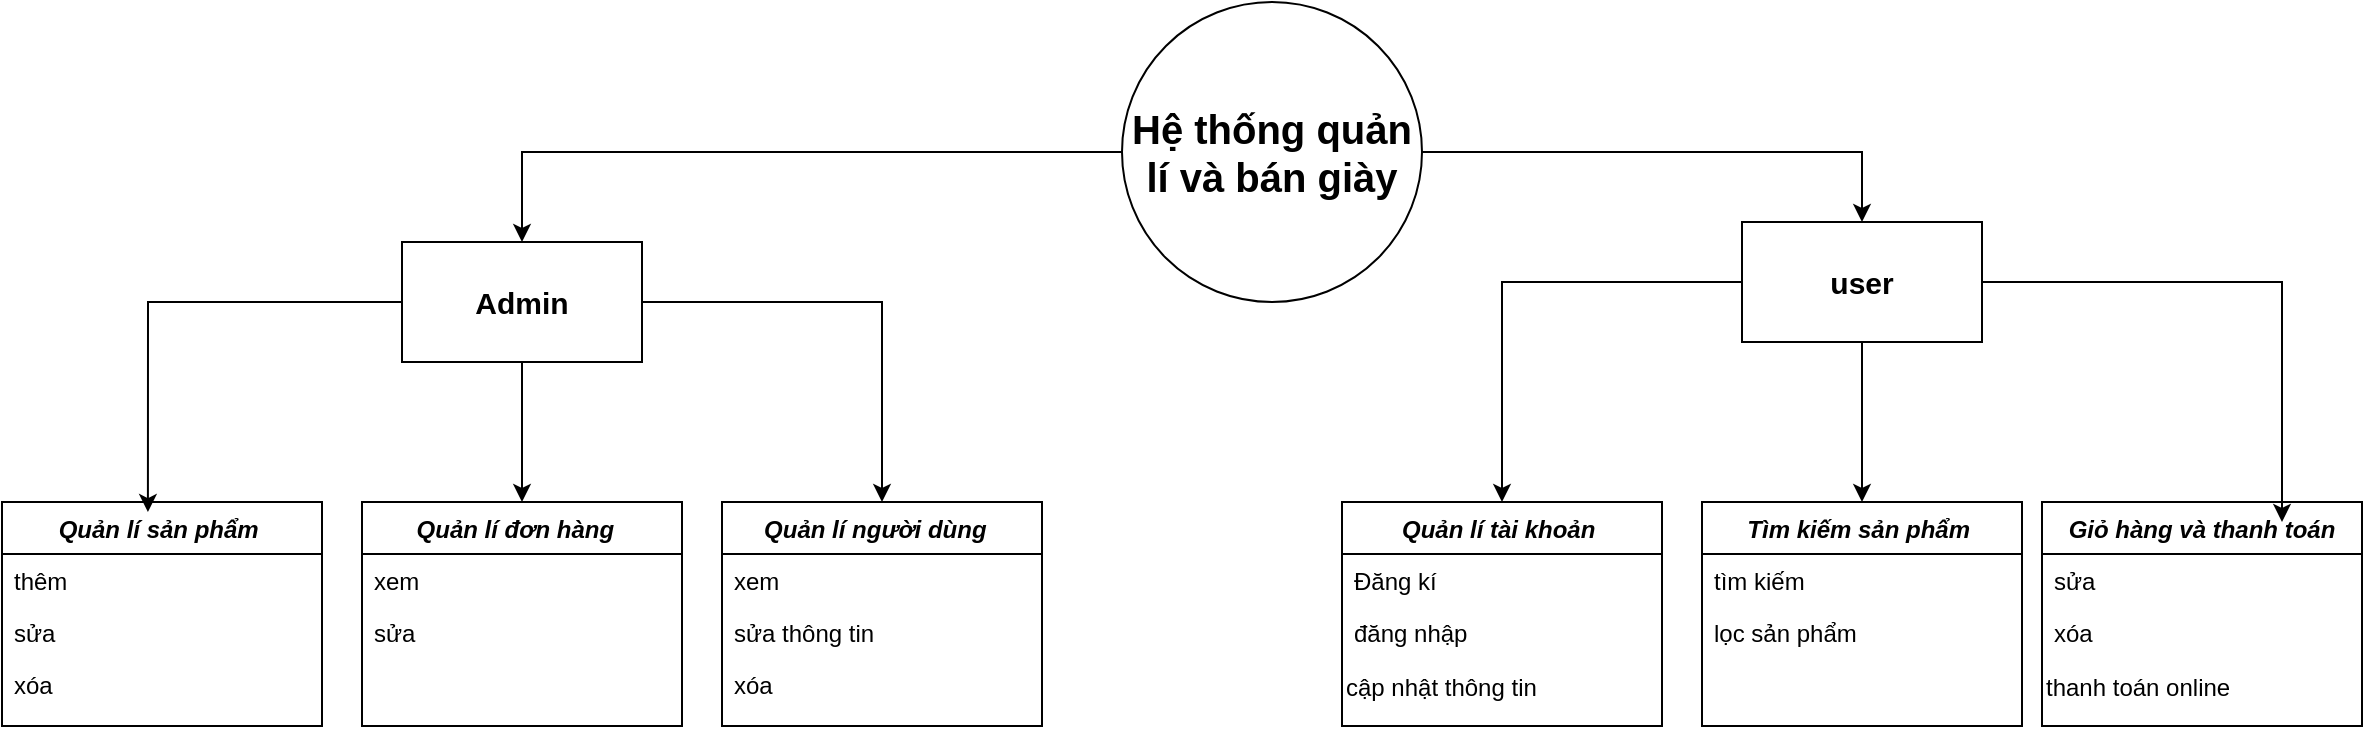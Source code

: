 <mxfile version="26.0.6">
  <diagram id="C5RBs43oDa-KdzZeNtuy" name="Page-1">
    <mxGraphModel dx="2261" dy="772" grid="1" gridSize="10" guides="1" tooltips="1" connect="1" arrows="1" fold="1" page="1" pageScale="1" pageWidth="827" pageHeight="1169" math="0" shadow="0">
      <root>
        <mxCell id="WIyWlLk6GJQsqaUBKTNV-0" />
        <mxCell id="WIyWlLk6GJQsqaUBKTNV-1" parent="WIyWlLk6GJQsqaUBKTNV-0" />
        <mxCell id="zkfFHV4jXpPFQw0GAbJ--0" value="Quản lí sản phẩm " style="swimlane;fontStyle=3;align=center;verticalAlign=top;childLayout=stackLayout;horizontal=1;startSize=26;horizontalStack=0;resizeParent=1;resizeLast=0;collapsible=1;marginBottom=0;rounded=0;shadow=0;strokeWidth=1;" parent="WIyWlLk6GJQsqaUBKTNV-1" vertex="1">
          <mxGeometry x="-210" y="410" width="160" height="112" as="geometry">
            <mxRectangle x="230" y="140" width="160" height="26" as="alternateBounds" />
          </mxGeometry>
        </mxCell>
        <mxCell id="zkfFHV4jXpPFQw0GAbJ--1" value="thêm " style="text;align=left;verticalAlign=top;spacingLeft=4;spacingRight=4;overflow=hidden;rotatable=0;points=[[0,0.5],[1,0.5]];portConstraint=eastwest;" parent="zkfFHV4jXpPFQw0GAbJ--0" vertex="1">
          <mxGeometry y="26" width="160" height="26" as="geometry" />
        </mxCell>
        <mxCell id="zkfFHV4jXpPFQw0GAbJ--2" value="sửa " style="text;align=left;verticalAlign=top;spacingLeft=4;spacingRight=4;overflow=hidden;rotatable=0;points=[[0,0.5],[1,0.5]];portConstraint=eastwest;rounded=0;shadow=0;html=0;" parent="zkfFHV4jXpPFQw0GAbJ--0" vertex="1">
          <mxGeometry y="52" width="160" height="26" as="geometry" />
        </mxCell>
        <mxCell id="zkfFHV4jXpPFQw0GAbJ--3" value="xóa " style="text;align=left;verticalAlign=top;spacingLeft=4;spacingRight=4;overflow=hidden;rotatable=0;points=[[0,0.5],[1,0.5]];portConstraint=eastwest;rounded=0;shadow=0;html=0;" parent="zkfFHV4jXpPFQw0GAbJ--0" vertex="1">
          <mxGeometry y="78" width="160" height="26" as="geometry" />
        </mxCell>
        <mxCell id="twUaztik8biyol8IeHwg-9" style="edgeStyle=orthogonalEdgeStyle;rounded=0;orthogonalLoop=1;jettySize=auto;html=1;entryX=0.5;entryY=0;entryDx=0;entryDy=0;" edge="1" parent="WIyWlLk6GJQsqaUBKTNV-1" source="twUaztik8biyol8IeHwg-1" target="twUaztik8biyol8IeHwg-7">
          <mxGeometry relative="1" as="geometry" />
        </mxCell>
        <mxCell id="twUaztik8biyol8IeHwg-12" style="edgeStyle=orthogonalEdgeStyle;rounded=0;orthogonalLoop=1;jettySize=auto;html=1;entryX=0.5;entryY=0;entryDx=0;entryDy=0;" edge="1" parent="WIyWlLk6GJQsqaUBKTNV-1" source="twUaztik8biyol8IeHwg-1" target="twUaztik8biyol8IeHwg-8">
          <mxGeometry relative="1" as="geometry" />
        </mxCell>
        <mxCell id="twUaztik8biyol8IeHwg-1" value="&lt;b&gt;&lt;font&gt;Hệ thống quản lí và bán giày&lt;/font&gt;&lt;/b&gt;" style="ellipse;whiteSpace=wrap;html=1;aspect=fixed;align=center;fontSize=20;" vertex="1" parent="WIyWlLk6GJQsqaUBKTNV-1">
          <mxGeometry x="350" y="160" width="150" height="150" as="geometry" />
        </mxCell>
        <mxCell id="twUaztik8biyol8IeHwg-21" style="edgeStyle=orthogonalEdgeStyle;rounded=0;orthogonalLoop=1;jettySize=auto;html=1;" edge="1" parent="WIyWlLk6GJQsqaUBKTNV-1" source="twUaztik8biyol8IeHwg-7" target="twUaztik8biyol8IeHwg-13">
          <mxGeometry relative="1" as="geometry" />
        </mxCell>
        <mxCell id="twUaztik8biyol8IeHwg-22" style="edgeStyle=orthogonalEdgeStyle;rounded=0;orthogonalLoop=1;jettySize=auto;html=1;entryX=0.5;entryY=0;entryDx=0;entryDy=0;" edge="1" parent="WIyWlLk6GJQsqaUBKTNV-1" source="twUaztik8biyol8IeHwg-7" target="twUaztik8biyol8IeHwg-17">
          <mxGeometry relative="1" as="geometry" />
        </mxCell>
        <mxCell id="twUaztik8biyol8IeHwg-7" value="&lt;b&gt;&lt;font style=&quot;font-size: 15px;&quot;&gt;Admin&lt;/font&gt;&lt;/b&gt;" style="rounded=0;whiteSpace=wrap;html=1;" vertex="1" parent="WIyWlLk6GJQsqaUBKTNV-1">
          <mxGeometry x="-10" y="280" width="120" height="60" as="geometry" />
        </mxCell>
        <mxCell id="twUaztik8biyol8IeHwg-32" style="edgeStyle=orthogonalEdgeStyle;rounded=0;orthogonalLoop=1;jettySize=auto;html=1;entryX=0.5;entryY=0;entryDx=0;entryDy=0;" edge="1" parent="WIyWlLk6GJQsqaUBKTNV-1" source="twUaztik8biyol8IeHwg-8" target="twUaztik8biyol8IeHwg-29">
          <mxGeometry relative="1" as="geometry" />
        </mxCell>
        <mxCell id="twUaztik8biyol8IeHwg-33" style="edgeStyle=orthogonalEdgeStyle;rounded=0;orthogonalLoop=1;jettySize=auto;html=1;entryX=0.5;entryY=0;entryDx=0;entryDy=0;" edge="1" parent="WIyWlLk6GJQsqaUBKTNV-1" source="twUaztik8biyol8IeHwg-8" target="twUaztik8biyol8IeHwg-23">
          <mxGeometry relative="1" as="geometry" />
        </mxCell>
        <mxCell id="twUaztik8biyol8IeHwg-8" value="&lt;font style=&quot;font-size: 15px;&quot;&gt;&lt;b&gt;user&lt;/b&gt;&lt;/font&gt;" style="rounded=0;whiteSpace=wrap;html=1;" vertex="1" parent="WIyWlLk6GJQsqaUBKTNV-1">
          <mxGeometry x="660" y="270" width="120" height="60" as="geometry" />
        </mxCell>
        <mxCell id="twUaztik8biyol8IeHwg-11" style="edgeStyle=orthogonalEdgeStyle;rounded=0;orthogonalLoop=1;jettySize=auto;html=1;entryX=0.456;entryY=0.045;entryDx=0;entryDy=0;entryPerimeter=0;" edge="1" parent="WIyWlLk6GJQsqaUBKTNV-1" source="twUaztik8biyol8IeHwg-7" target="zkfFHV4jXpPFQw0GAbJ--0">
          <mxGeometry relative="1" as="geometry" />
        </mxCell>
        <mxCell id="twUaztik8biyol8IeHwg-13" value="Quản lí đơn hàng  " style="swimlane;fontStyle=3;align=center;verticalAlign=top;childLayout=stackLayout;horizontal=1;startSize=26;horizontalStack=0;resizeParent=1;resizeLast=0;collapsible=1;marginBottom=0;rounded=0;shadow=0;strokeWidth=1;" vertex="1" parent="WIyWlLk6GJQsqaUBKTNV-1">
          <mxGeometry x="-30" y="410" width="160" height="112" as="geometry">
            <mxRectangle x="230" y="140" width="160" height="26" as="alternateBounds" />
          </mxGeometry>
        </mxCell>
        <mxCell id="twUaztik8biyol8IeHwg-14" value="xem" style="text;align=left;verticalAlign=top;spacingLeft=4;spacingRight=4;overflow=hidden;rotatable=0;points=[[0,0.5],[1,0.5]];portConstraint=eastwest;" vertex="1" parent="twUaztik8biyol8IeHwg-13">
          <mxGeometry y="26" width="160" height="26" as="geometry" />
        </mxCell>
        <mxCell id="twUaztik8biyol8IeHwg-15" value="sửa " style="text;align=left;verticalAlign=top;spacingLeft=4;spacingRight=4;overflow=hidden;rotatable=0;points=[[0,0.5],[1,0.5]];portConstraint=eastwest;rounded=0;shadow=0;html=0;" vertex="1" parent="twUaztik8biyol8IeHwg-13">
          <mxGeometry y="52" width="160" height="26" as="geometry" />
        </mxCell>
        <mxCell id="twUaztik8biyol8IeHwg-17" value="Quản lí người dùng  " style="swimlane;fontStyle=3;align=center;verticalAlign=top;childLayout=stackLayout;horizontal=1;startSize=26;horizontalStack=0;resizeParent=1;resizeLast=0;collapsible=1;marginBottom=0;rounded=0;shadow=0;strokeWidth=1;" vertex="1" parent="WIyWlLk6GJQsqaUBKTNV-1">
          <mxGeometry x="150" y="410" width="160" height="112" as="geometry">
            <mxRectangle x="230" y="140" width="160" height="26" as="alternateBounds" />
          </mxGeometry>
        </mxCell>
        <mxCell id="twUaztik8biyol8IeHwg-18" value="xem " style="text;align=left;verticalAlign=top;spacingLeft=4;spacingRight=4;overflow=hidden;rotatable=0;points=[[0,0.5],[1,0.5]];portConstraint=eastwest;" vertex="1" parent="twUaztik8biyol8IeHwg-17">
          <mxGeometry y="26" width="160" height="26" as="geometry" />
        </mxCell>
        <mxCell id="twUaztik8biyol8IeHwg-19" value="sửa thông tin " style="text;align=left;verticalAlign=top;spacingLeft=4;spacingRight=4;overflow=hidden;rotatable=0;points=[[0,0.5],[1,0.5]];portConstraint=eastwest;rounded=0;shadow=0;html=0;" vertex="1" parent="twUaztik8biyol8IeHwg-17">
          <mxGeometry y="52" width="160" height="26" as="geometry" />
        </mxCell>
        <mxCell id="twUaztik8biyol8IeHwg-20" value="xóa " style="text;align=left;verticalAlign=top;spacingLeft=4;spacingRight=4;overflow=hidden;rotatable=0;points=[[0,0.5],[1,0.5]];portConstraint=eastwest;rounded=0;shadow=0;html=0;" vertex="1" parent="twUaztik8biyol8IeHwg-17">
          <mxGeometry y="78" width="160" height="26" as="geometry" />
        </mxCell>
        <mxCell id="twUaztik8biyol8IeHwg-23" value="Quản lí tài khoản " style="swimlane;fontStyle=3;align=center;verticalAlign=top;childLayout=stackLayout;horizontal=1;startSize=26;horizontalStack=0;resizeParent=1;resizeLast=0;collapsible=1;marginBottom=0;rounded=0;shadow=0;strokeWidth=1;" vertex="1" parent="WIyWlLk6GJQsqaUBKTNV-1">
          <mxGeometry x="460" y="410" width="160" height="112" as="geometry">
            <mxRectangle x="230" y="140" width="160" height="26" as="alternateBounds" />
          </mxGeometry>
        </mxCell>
        <mxCell id="twUaztik8biyol8IeHwg-24" value="Đăng kí " style="text;align=left;verticalAlign=top;spacingLeft=4;spacingRight=4;overflow=hidden;rotatable=0;points=[[0,0.5],[1,0.5]];portConstraint=eastwest;" vertex="1" parent="twUaztik8biyol8IeHwg-23">
          <mxGeometry y="26" width="160" height="26" as="geometry" />
        </mxCell>
        <mxCell id="twUaztik8biyol8IeHwg-25" value="đăng nhập " style="text;align=left;verticalAlign=top;spacingLeft=4;spacingRight=4;overflow=hidden;rotatable=0;points=[[0,0.5],[1,0.5]];portConstraint=eastwest;rounded=0;shadow=0;html=0;" vertex="1" parent="twUaztik8biyol8IeHwg-23">
          <mxGeometry y="52" width="160" height="26" as="geometry" />
        </mxCell>
        <mxCell id="twUaztik8biyol8IeHwg-35" value="cập nhật thông tin&amp;nbsp;" style="text;html=1;align=left;verticalAlign=middle;resizable=0;points=[];autosize=1;strokeColor=none;fillColor=none;" vertex="1" parent="twUaztik8biyol8IeHwg-23">
          <mxGeometry y="78" width="160" height="30" as="geometry" />
        </mxCell>
        <mxCell id="twUaztik8biyol8IeHwg-26" value="Giỏ hàng và thanh toán" style="swimlane;fontStyle=3;align=center;verticalAlign=top;childLayout=stackLayout;horizontal=1;startSize=26;horizontalStack=0;resizeParent=1;resizeLast=0;collapsible=1;marginBottom=0;rounded=0;shadow=0;strokeWidth=1;" vertex="1" parent="WIyWlLk6GJQsqaUBKTNV-1">
          <mxGeometry x="810" y="410" width="160" height="112" as="geometry">
            <mxRectangle x="230" y="140" width="160" height="26" as="alternateBounds" />
          </mxGeometry>
        </mxCell>
        <mxCell id="twUaztik8biyol8IeHwg-27" value="sửa" style="text;align=left;verticalAlign=top;spacingLeft=4;spacingRight=4;overflow=hidden;rotatable=0;points=[[0,0.5],[1,0.5]];portConstraint=eastwest;" vertex="1" parent="twUaztik8biyol8IeHwg-26">
          <mxGeometry y="26" width="160" height="26" as="geometry" />
        </mxCell>
        <mxCell id="twUaztik8biyol8IeHwg-28" value="xóa " style="text;align=left;verticalAlign=top;spacingLeft=4;spacingRight=4;overflow=hidden;rotatable=0;points=[[0,0.5],[1,0.5]];portConstraint=eastwest;rounded=0;shadow=0;html=0;" vertex="1" parent="twUaztik8biyol8IeHwg-26">
          <mxGeometry y="52" width="160" height="26" as="geometry" />
        </mxCell>
        <mxCell id="twUaztik8biyol8IeHwg-36" value="thanh toán online" style="text;html=1;align=left;verticalAlign=middle;resizable=0;points=[];autosize=1;strokeColor=none;fillColor=none;" vertex="1" parent="twUaztik8biyol8IeHwg-26">
          <mxGeometry y="78" width="160" height="30" as="geometry" />
        </mxCell>
        <mxCell id="twUaztik8biyol8IeHwg-29" value="Tìm kiếm sản phẩm " style="swimlane;fontStyle=3;align=center;verticalAlign=top;childLayout=stackLayout;horizontal=1;startSize=26;horizontalStack=0;resizeParent=1;resizeLast=0;collapsible=1;marginBottom=0;rounded=0;shadow=0;strokeWidth=1;" vertex="1" parent="WIyWlLk6GJQsqaUBKTNV-1">
          <mxGeometry x="640" y="410" width="160" height="112" as="geometry">
            <mxRectangle x="230" y="140" width="160" height="26" as="alternateBounds" />
          </mxGeometry>
        </mxCell>
        <mxCell id="twUaztik8biyol8IeHwg-30" value="tìm kiếm " style="text;align=left;verticalAlign=top;spacingLeft=4;spacingRight=4;overflow=hidden;rotatable=0;points=[[0,0.5],[1,0.5]];portConstraint=eastwest;" vertex="1" parent="twUaztik8biyol8IeHwg-29">
          <mxGeometry y="26" width="160" height="26" as="geometry" />
        </mxCell>
        <mxCell id="twUaztik8biyol8IeHwg-31" value="lọc sản phẩm " style="text;align=left;verticalAlign=top;spacingLeft=4;spacingRight=4;overflow=hidden;rotatable=0;points=[[0,0.5],[1,0.5]];portConstraint=eastwest;rounded=0;shadow=0;html=0;" vertex="1" parent="twUaztik8biyol8IeHwg-29">
          <mxGeometry y="52" width="160" height="26" as="geometry" />
        </mxCell>
        <mxCell id="twUaztik8biyol8IeHwg-34" style="edgeStyle=orthogonalEdgeStyle;rounded=0;orthogonalLoop=1;jettySize=auto;html=1;exitX=1;exitY=0.5;exitDx=0;exitDy=0;entryX=0.75;entryY=0.089;entryDx=0;entryDy=0;entryPerimeter=0;" edge="1" parent="WIyWlLk6GJQsqaUBKTNV-1" source="twUaztik8biyol8IeHwg-8" target="twUaztik8biyol8IeHwg-26">
          <mxGeometry relative="1" as="geometry" />
        </mxCell>
      </root>
    </mxGraphModel>
  </diagram>
</mxfile>
